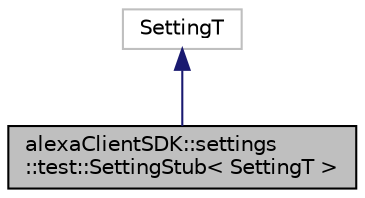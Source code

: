 digraph "alexaClientSDK::settings::test::SettingStub&lt; SettingT &gt;"
{
 // LATEX_PDF_SIZE
  edge [fontname="Helvetica",fontsize="10",labelfontname="Helvetica",labelfontsize="10"];
  node [fontname="Helvetica",fontsize="10",shape=record];
  Node1 [label="alexaClientSDK::settings\l::test::SettingStub\< SettingT \>",height=0.2,width=0.4,color="black", fillcolor="grey75", style="filled", fontcolor="black",tooltip="Settings stub that just set the value immediately."];
  Node2 -> Node1 [dir="back",color="midnightblue",fontsize="10",style="solid",fontname="Helvetica"];
  Node2 [label="SettingT",height=0.2,width=0.4,color="grey75", fillcolor="white", style="filled",tooltip=" "];
}
